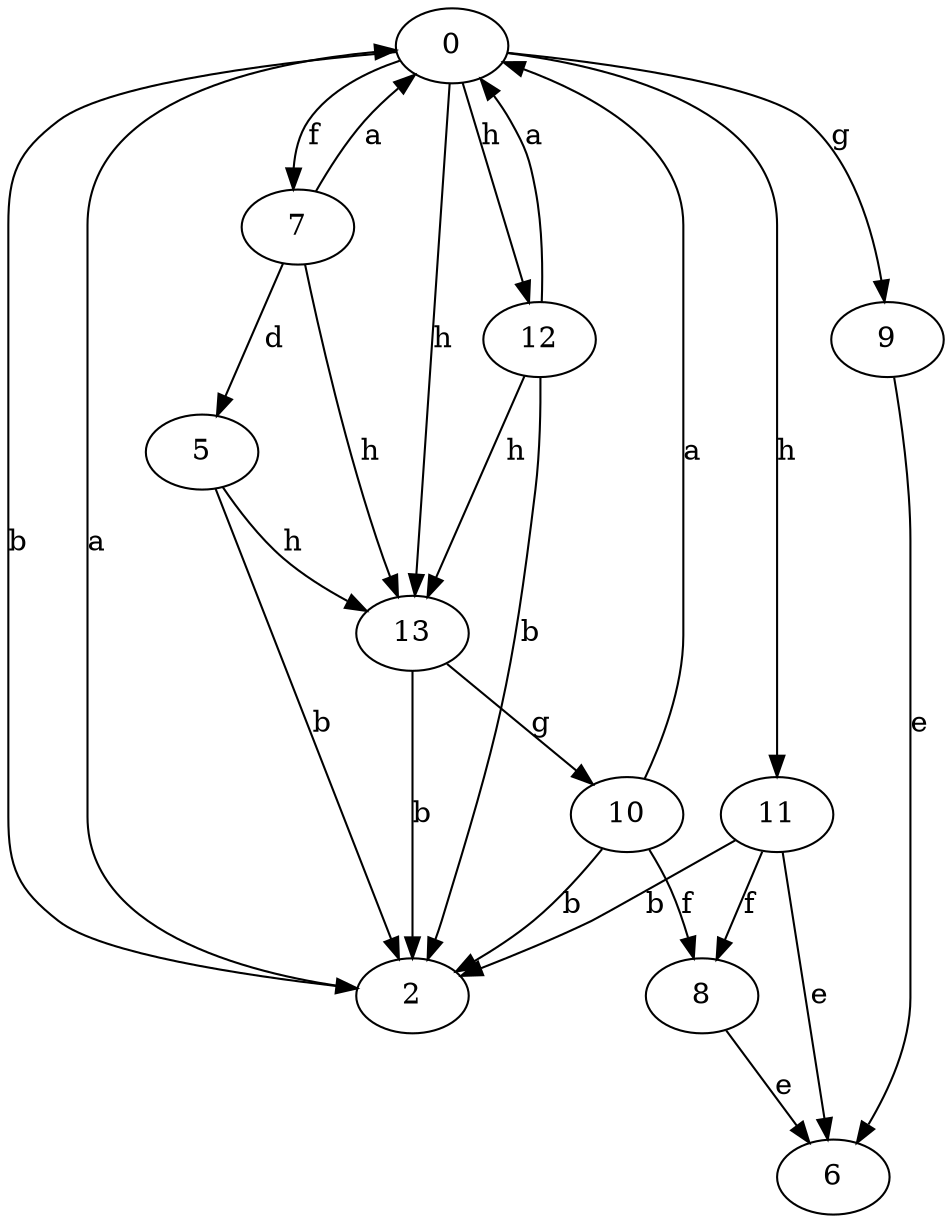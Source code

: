 strict digraph  {
0;
2;
5;
6;
7;
8;
9;
10;
11;
12;
13;
0 -> 2  [label=b];
0 -> 7  [label=f];
0 -> 9  [label=g];
0 -> 11  [label=h];
0 -> 12  [label=h];
0 -> 13  [label=h];
2 -> 0  [label=a];
5 -> 2  [label=b];
5 -> 13  [label=h];
7 -> 0  [label=a];
7 -> 5  [label=d];
7 -> 13  [label=h];
8 -> 6  [label=e];
9 -> 6  [label=e];
10 -> 0  [label=a];
10 -> 2  [label=b];
10 -> 8  [label=f];
11 -> 2  [label=b];
11 -> 6  [label=e];
11 -> 8  [label=f];
12 -> 0  [label=a];
12 -> 2  [label=b];
12 -> 13  [label=h];
13 -> 2  [label=b];
13 -> 10  [label=g];
}
